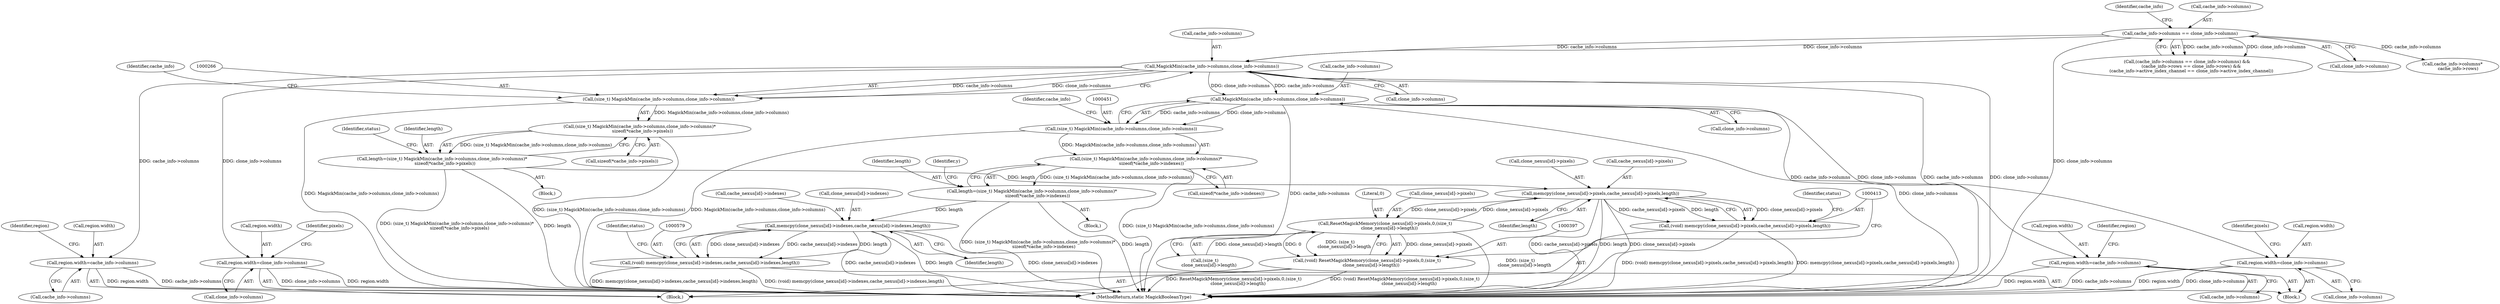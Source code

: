 digraph "0_ImageMagick_a54fe0e8600eaf3dc6fe717d3c0398001507f723@pointer" {
"1000267" [label="(Call,MagickMin(cache_info->columns,clone_info->columns))"];
"1000166" [label="(Call,cache_info->columns == clone_info->columns)"];
"1000265" [label="(Call,(size_t) MagickMin(cache_info->columns,clone_info->columns))"];
"1000264" [label="(Call,(size_t) MagickMin(cache_info->columns,clone_info->columns)*\n    sizeof(*cache_info->pixels))"];
"1000262" [label="(Call,length=(size_t) MagickMin(cache_info->columns,clone_info->columns)*\n    sizeof(*cache_info->pixels))"];
"1000414" [label="(Call,memcpy(clone_nexus[id]->pixels,cache_nexus[id]->pixels,length))"];
"1000398" [label="(Call,ResetMagickMemory(clone_nexus[id]->pixels,0,(size_t)\n      clone_nexus[id]->length))"];
"1000396" [label="(Call,(void) ResetMagickMemory(clone_nexus[id]->pixels,0,(size_t)\n      clone_nexus[id]->length))"];
"1000412" [label="(Call,(void) memcpy(clone_nexus[id]->pixels,cache_nexus[id]->pixels,length))"];
"1000316" [label="(Call,region.width=cache_info->columns)"];
"1000370" [label="(Call,region.width=clone_info->columns)"];
"1000452" [label="(Call,MagickMin(cache_info->columns,clone_info->columns))"];
"1000450" [label="(Call,(size_t) MagickMin(cache_info->columns,clone_info->columns))"];
"1000449" [label="(Call,(size_t) MagickMin(cache_info->columns,clone_info->columns)*\n        sizeof(*cache_info->indexes))"];
"1000447" [label="(Call,length=(size_t) MagickMin(cache_info->columns,clone_info->columns)*\n        sizeof(*cache_info->indexes))"];
"1000580" [label="(Call,memcpy(clone_nexus[id]->indexes,cache_nexus[id]->indexes,length))"];
"1000578" [label="(Call,(void) memcpy(clone_nexus[id]->indexes,cache_nexus[id]->indexes,length))"];
"1000498" [label="(Call,region.width=cache_info->columns)"];
"1000552" [label="(Call,region.width=clone_info->columns)"];
"1000449" [label="(Call,(size_t) MagickMin(cache_info->columns,clone_info->columns)*\n        sizeof(*cache_info->indexes))"];
"1000556" [label="(Call,clone_info->columns)"];
"1000591" [label="(Identifier,length)"];
"1000502" [label="(Call,cache_info->columns)"];
"1000425" [label="(Identifier,length)"];
"1000412" [label="(Call,(void) memcpy(clone_nexus[id]->pixels,cache_nexus[id]->pixels,length))"];
"1000263" [label="(Identifier,length)"];
"1000295" [label="(Block,)"];
"1000450" [label="(Call,(size_t) MagickMin(cache_info->columns,clone_info->columns))"];
"1000404" [label="(Literal,0)"];
"1000580" [label="(Call,memcpy(clone_nexus[id]->indexes,cache_nexus[id]->indexes,length))"];
"1000586" [label="(Call,cache_nexus[id]->indexes)"];
"1000499" [label="(Call,region.width)"];
"1000507" [label="(Identifier,region)"];
"1000176" [label="(Identifier,cache_info)"];
"1000371" [label="(Call,region.width)"];
"1000420" [label="(Call,cache_nexus[id]->pixels)"];
"1000466" [label="(Identifier,y)"];
"1000166" [label="(Call,cache_info->columns == clone_info->columns)"];
"1000405" [label="(Call,(size_t)\n      clone_nexus[id]->length)"];
"1000267" [label="(Call,MagickMin(cache_info->columns,clone_info->columns))"];
"1000552" [label="(Call,region.width=clone_info->columns)"];
"1000274" [label="(Call,sizeof(*cache_info->pixels))"];
"1000280" [label="(Identifier,status)"];
"1000271" [label="(Call,clone_info->columns)"];
"1000374" [label="(Call,clone_info->columns)"];
"1000427" [label="(Identifier,status)"];
"1000378" [label="(Identifier,pixels)"];
"1000398" [label="(Call,ResetMagickMemory(clone_nexus[id]->pixels,0,(size_t)\n      clone_nexus[id]->length))"];
"1000107" [label="(Block,)"];
"1000317" [label="(Call,region.width)"];
"1000560" [label="(Identifier,pixels)"];
"1000165" [label="(Call,(cache_info->columns == clone_info->columns) &&\n      (cache_info->rows == clone_info->rows) &&\n      (cache_info->active_index_channel == clone_info->active_index_channel))"];
"1000414" [label="(Call,memcpy(clone_nexus[id]->pixels,cache_nexus[id]->pixels,length))"];
"1000447" [label="(Call,length=(size_t) MagickMin(cache_info->columns,clone_info->columns)*\n        sizeof(*cache_info->indexes))"];
"1000477" [label="(Block,)"];
"1000448" [label="(Identifier,length)"];
"1000370" [label="(Call,region.width=clone_info->columns)"];
"1000415" [label="(Call,clone_nexus[id]->pixels)"];
"1000578" [label="(Call,(void) memcpy(clone_nexus[id]->indexes,cache_nexus[id]->indexes,length))"];
"1000399" [label="(Call,clone_nexus[id]->pixels)"];
"1000167" [label="(Call,cache_info->columns)"];
"1000647" [label="(MethodReturn,static MagickBooleanType)"];
"1000262" [label="(Call,length=(size_t) MagickMin(cache_info->columns,clone_info->columns)*\n    sizeof(*cache_info->pixels))"];
"1000553" [label="(Call,region.width)"];
"1000277" [label="(Identifier,cache_info)"];
"1000265" [label="(Call,(size_t) MagickMin(cache_info->columns,clone_info->columns))"];
"1000593" [label="(Identifier,status)"];
"1000170" [label="(Call,clone_info->columns)"];
"1000396" [label="(Call,(void) ResetMagickMemory(clone_nexus[id]->pixels,0,(size_t)\n      clone_nexus[id]->length))"];
"1000264" [label="(Call,(size_t) MagickMin(cache_info->columns,clone_info->columns)*\n    sizeof(*cache_info->pixels))"];
"1000446" [label="(Block,)"];
"1000453" [label="(Call,cache_info->columns)"];
"1000196" [label="(Call,cache_info->columns*\n        cache_info->rows)"];
"1000456" [label="(Call,clone_info->columns)"];
"1000452" [label="(Call,MagickMin(cache_info->columns,clone_info->columns))"];
"1000320" [label="(Call,cache_info->columns)"];
"1000268" [label="(Call,cache_info->columns)"];
"1000498" [label="(Call,region.width=cache_info->columns)"];
"1000316" [label="(Call,region.width=cache_info->columns)"];
"1000462" [label="(Identifier,cache_info)"];
"1000581" [label="(Call,clone_nexus[id]->indexes)"];
"1000459" [label="(Call,sizeof(*cache_info->indexes))"];
"1000325" [label="(Identifier,region)"];
"1000267" -> "1000265"  [label="AST: "];
"1000267" -> "1000271"  [label="CFG: "];
"1000268" -> "1000267"  [label="AST: "];
"1000271" -> "1000267"  [label="AST: "];
"1000265" -> "1000267"  [label="CFG: "];
"1000267" -> "1000647"  [label="DDG: cache_info->columns"];
"1000267" -> "1000647"  [label="DDG: clone_info->columns"];
"1000267" -> "1000265"  [label="DDG: cache_info->columns"];
"1000267" -> "1000265"  [label="DDG: clone_info->columns"];
"1000166" -> "1000267"  [label="DDG: cache_info->columns"];
"1000166" -> "1000267"  [label="DDG: clone_info->columns"];
"1000267" -> "1000316"  [label="DDG: cache_info->columns"];
"1000267" -> "1000370"  [label="DDG: clone_info->columns"];
"1000267" -> "1000452"  [label="DDG: cache_info->columns"];
"1000267" -> "1000452"  [label="DDG: clone_info->columns"];
"1000166" -> "1000165"  [label="AST: "];
"1000166" -> "1000170"  [label="CFG: "];
"1000167" -> "1000166"  [label="AST: "];
"1000170" -> "1000166"  [label="AST: "];
"1000176" -> "1000166"  [label="CFG: "];
"1000165" -> "1000166"  [label="CFG: "];
"1000166" -> "1000647"  [label="DDG: clone_info->columns"];
"1000166" -> "1000165"  [label="DDG: cache_info->columns"];
"1000166" -> "1000165"  [label="DDG: clone_info->columns"];
"1000166" -> "1000196"  [label="DDG: cache_info->columns"];
"1000265" -> "1000264"  [label="AST: "];
"1000266" -> "1000265"  [label="AST: "];
"1000277" -> "1000265"  [label="CFG: "];
"1000265" -> "1000647"  [label="DDG: MagickMin(cache_info->columns,clone_info->columns)"];
"1000265" -> "1000264"  [label="DDG: MagickMin(cache_info->columns,clone_info->columns)"];
"1000264" -> "1000262"  [label="AST: "];
"1000264" -> "1000274"  [label="CFG: "];
"1000274" -> "1000264"  [label="AST: "];
"1000262" -> "1000264"  [label="CFG: "];
"1000264" -> "1000647"  [label="DDG: (size_t) MagickMin(cache_info->columns,clone_info->columns)"];
"1000264" -> "1000262"  [label="DDG: (size_t) MagickMin(cache_info->columns,clone_info->columns)"];
"1000262" -> "1000107"  [label="AST: "];
"1000263" -> "1000262"  [label="AST: "];
"1000280" -> "1000262"  [label="CFG: "];
"1000262" -> "1000647"  [label="DDG: (size_t) MagickMin(cache_info->columns,clone_info->columns)*\n    sizeof(*cache_info->pixels)"];
"1000262" -> "1000647"  [label="DDG: length"];
"1000262" -> "1000414"  [label="DDG: length"];
"1000414" -> "1000412"  [label="AST: "];
"1000414" -> "1000425"  [label="CFG: "];
"1000415" -> "1000414"  [label="AST: "];
"1000420" -> "1000414"  [label="AST: "];
"1000425" -> "1000414"  [label="AST: "];
"1000412" -> "1000414"  [label="CFG: "];
"1000414" -> "1000647"  [label="DDG: cache_nexus[id]->pixels"];
"1000414" -> "1000647"  [label="DDG: length"];
"1000414" -> "1000647"  [label="DDG: clone_nexus[id]->pixels"];
"1000414" -> "1000398"  [label="DDG: clone_nexus[id]->pixels"];
"1000414" -> "1000412"  [label="DDG: clone_nexus[id]->pixels"];
"1000414" -> "1000412"  [label="DDG: cache_nexus[id]->pixels"];
"1000414" -> "1000412"  [label="DDG: length"];
"1000398" -> "1000414"  [label="DDG: clone_nexus[id]->pixels"];
"1000398" -> "1000396"  [label="AST: "];
"1000398" -> "1000405"  [label="CFG: "];
"1000399" -> "1000398"  [label="AST: "];
"1000404" -> "1000398"  [label="AST: "];
"1000405" -> "1000398"  [label="AST: "];
"1000396" -> "1000398"  [label="CFG: "];
"1000398" -> "1000647"  [label="DDG: (size_t)\n      clone_nexus[id]->length"];
"1000398" -> "1000396"  [label="DDG: clone_nexus[id]->pixels"];
"1000398" -> "1000396"  [label="DDG: 0"];
"1000398" -> "1000396"  [label="DDG: (size_t)\n      clone_nexus[id]->length"];
"1000405" -> "1000398"  [label="DDG: clone_nexus[id]->length"];
"1000396" -> "1000295"  [label="AST: "];
"1000397" -> "1000396"  [label="AST: "];
"1000413" -> "1000396"  [label="CFG: "];
"1000396" -> "1000647"  [label="DDG: (void) ResetMagickMemory(clone_nexus[id]->pixels,0,(size_t)\n      clone_nexus[id]->length)"];
"1000396" -> "1000647"  [label="DDG: ResetMagickMemory(clone_nexus[id]->pixels,0,(size_t)\n      clone_nexus[id]->length)"];
"1000412" -> "1000295"  [label="AST: "];
"1000413" -> "1000412"  [label="AST: "];
"1000427" -> "1000412"  [label="CFG: "];
"1000412" -> "1000647"  [label="DDG: (void) memcpy(clone_nexus[id]->pixels,cache_nexus[id]->pixels,length)"];
"1000412" -> "1000647"  [label="DDG: memcpy(clone_nexus[id]->pixels,cache_nexus[id]->pixels,length)"];
"1000316" -> "1000295"  [label="AST: "];
"1000316" -> "1000320"  [label="CFG: "];
"1000317" -> "1000316"  [label="AST: "];
"1000320" -> "1000316"  [label="AST: "];
"1000325" -> "1000316"  [label="CFG: "];
"1000316" -> "1000647"  [label="DDG: cache_info->columns"];
"1000316" -> "1000647"  [label="DDG: region.width"];
"1000370" -> "1000295"  [label="AST: "];
"1000370" -> "1000374"  [label="CFG: "];
"1000371" -> "1000370"  [label="AST: "];
"1000374" -> "1000370"  [label="AST: "];
"1000378" -> "1000370"  [label="CFG: "];
"1000370" -> "1000647"  [label="DDG: clone_info->columns"];
"1000370" -> "1000647"  [label="DDG: region.width"];
"1000452" -> "1000450"  [label="AST: "];
"1000452" -> "1000456"  [label="CFG: "];
"1000453" -> "1000452"  [label="AST: "];
"1000456" -> "1000452"  [label="AST: "];
"1000450" -> "1000452"  [label="CFG: "];
"1000452" -> "1000647"  [label="DDG: cache_info->columns"];
"1000452" -> "1000647"  [label="DDG: clone_info->columns"];
"1000452" -> "1000450"  [label="DDG: cache_info->columns"];
"1000452" -> "1000450"  [label="DDG: clone_info->columns"];
"1000452" -> "1000498"  [label="DDG: cache_info->columns"];
"1000452" -> "1000552"  [label="DDG: clone_info->columns"];
"1000450" -> "1000449"  [label="AST: "];
"1000451" -> "1000450"  [label="AST: "];
"1000462" -> "1000450"  [label="CFG: "];
"1000450" -> "1000647"  [label="DDG: MagickMin(cache_info->columns,clone_info->columns)"];
"1000450" -> "1000449"  [label="DDG: MagickMin(cache_info->columns,clone_info->columns)"];
"1000449" -> "1000447"  [label="AST: "];
"1000449" -> "1000459"  [label="CFG: "];
"1000459" -> "1000449"  [label="AST: "];
"1000447" -> "1000449"  [label="CFG: "];
"1000449" -> "1000647"  [label="DDG: (size_t) MagickMin(cache_info->columns,clone_info->columns)"];
"1000449" -> "1000447"  [label="DDG: (size_t) MagickMin(cache_info->columns,clone_info->columns)"];
"1000447" -> "1000446"  [label="AST: "];
"1000448" -> "1000447"  [label="AST: "];
"1000466" -> "1000447"  [label="CFG: "];
"1000447" -> "1000647"  [label="DDG: (size_t) MagickMin(cache_info->columns,clone_info->columns)*\n        sizeof(*cache_info->indexes)"];
"1000447" -> "1000647"  [label="DDG: length"];
"1000447" -> "1000580"  [label="DDG: length"];
"1000580" -> "1000578"  [label="AST: "];
"1000580" -> "1000591"  [label="CFG: "];
"1000581" -> "1000580"  [label="AST: "];
"1000586" -> "1000580"  [label="AST: "];
"1000591" -> "1000580"  [label="AST: "];
"1000578" -> "1000580"  [label="CFG: "];
"1000580" -> "1000647"  [label="DDG: cache_nexus[id]->indexes"];
"1000580" -> "1000647"  [label="DDG: length"];
"1000580" -> "1000647"  [label="DDG: clone_nexus[id]->indexes"];
"1000580" -> "1000578"  [label="DDG: clone_nexus[id]->indexes"];
"1000580" -> "1000578"  [label="DDG: cache_nexus[id]->indexes"];
"1000580" -> "1000578"  [label="DDG: length"];
"1000578" -> "1000477"  [label="AST: "];
"1000579" -> "1000578"  [label="AST: "];
"1000593" -> "1000578"  [label="CFG: "];
"1000578" -> "1000647"  [label="DDG: memcpy(clone_nexus[id]->indexes,cache_nexus[id]->indexes,length)"];
"1000578" -> "1000647"  [label="DDG: (void) memcpy(clone_nexus[id]->indexes,cache_nexus[id]->indexes,length)"];
"1000498" -> "1000477"  [label="AST: "];
"1000498" -> "1000502"  [label="CFG: "];
"1000499" -> "1000498"  [label="AST: "];
"1000502" -> "1000498"  [label="AST: "];
"1000507" -> "1000498"  [label="CFG: "];
"1000498" -> "1000647"  [label="DDG: cache_info->columns"];
"1000498" -> "1000647"  [label="DDG: region.width"];
"1000552" -> "1000477"  [label="AST: "];
"1000552" -> "1000556"  [label="CFG: "];
"1000553" -> "1000552"  [label="AST: "];
"1000556" -> "1000552"  [label="AST: "];
"1000560" -> "1000552"  [label="CFG: "];
"1000552" -> "1000647"  [label="DDG: region.width"];
"1000552" -> "1000647"  [label="DDG: clone_info->columns"];
}
